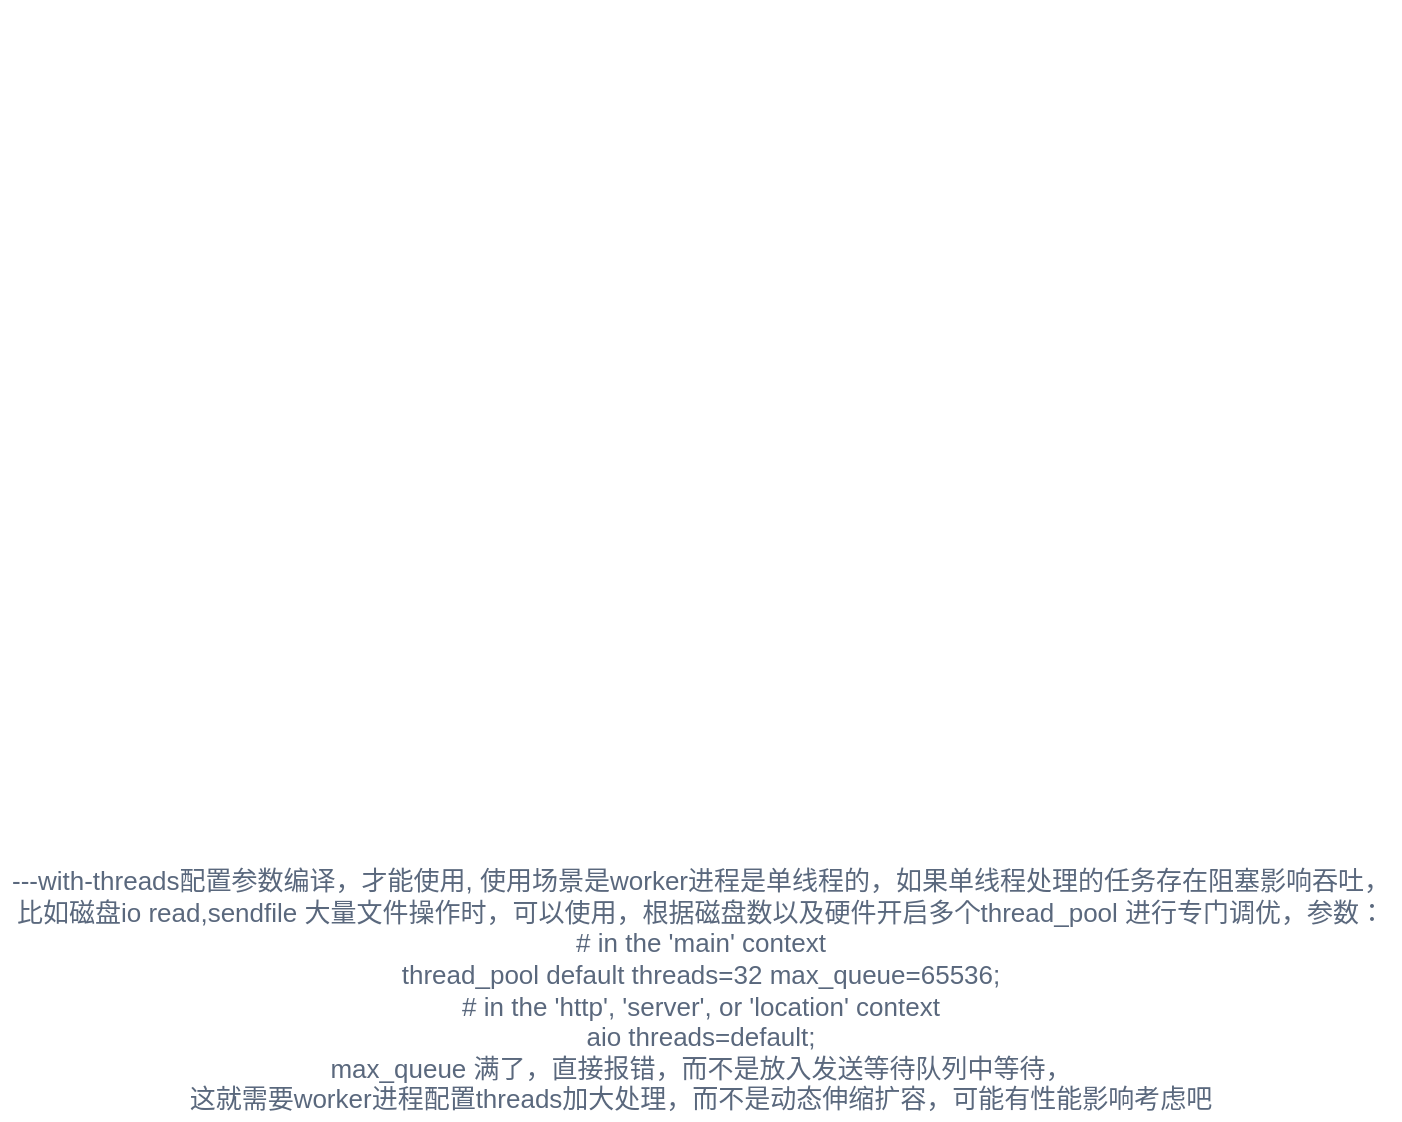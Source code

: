 <mxfile version="15.8.6" type="github">
  <diagram id="FWJPGezK9j8gdbF37r2M" name="Page-1">
    <mxGraphModel dx="946" dy="603" grid="1" gridSize="10" guides="1" tooltips="1" connect="1" arrows="1" fold="1" page="1" pageScale="1" pageWidth="827" pageHeight="1169" math="0" shadow="0">
      <root>
        <mxCell id="0" />
        <mxCell id="1" parent="0" />
        <mxCell id="SzUL2O4MbR3VGQP7T_4b-2" value="" style="shape=image;verticalLabelPosition=bottom;labelBackgroundColor=#ffffff;verticalAlign=top;aspect=fixed;imageAspect=0;image=https://www.nginx.com/wp-content/uploads/2016/07/thread-pools-worker-process-event-cycle.png;" vertex="1" parent="1">
          <mxGeometry x="80" y="210" width="676.42" height="320" as="geometry" />
        </mxCell>
        <mxCell id="SzUL2O4MbR3VGQP7T_4b-3" value="---with-threads配置参数编译，才能使用, 使用场景是worker进程是单线程的，如果单线程处理的任务存在阻塞影响吞吐，&lt;br style=&quot;font-size: 13px&quot;&gt;比如磁盘io read,sendfile 大量文件操作时，可以使用，根据磁盘数以及硬件开启多个thread_pool 进行专门调优，参数：&lt;br style=&quot;font-size: 13px&quot;&gt;&lt;div style=&quot;font-size: 13px&quot;&gt;# in the &#39;main&#39; context&lt;/div&gt;&lt;div style=&quot;font-size: 13px&quot;&gt;thread_pool default threads=32 max_queue=65536;&lt;/div&gt;&lt;div style=&quot;font-size: 13px&quot;&gt;# in the &#39;http&#39;, &#39;server&#39;, or &#39;location&#39; context&lt;/div&gt;&lt;div style=&quot;font-size: 13px&quot;&gt;aio threads=default;&lt;/div&gt;&lt;div style=&quot;font-size: 13px&quot;&gt;max_queue&amp;nbsp;满了，直接报错，而不是放入发送等待队列中等待，&lt;/div&gt;&lt;div style=&quot;font-size: 13px&quot;&gt;这就需要worker进程配置threads加大处理，而不是动态伸缩扩容，可能有性能影响考虑吧&lt;br&gt;&lt;/div&gt;" style="text;html=1;align=center;verticalAlign=middle;resizable=0;points=[];autosize=1;strokeColor=none;fillColor=none;fontSize=13;fontColor=#5A687D;fontStyle=0" vertex="1" parent="1">
          <mxGeometry x="64" y="640" width="700" height="130" as="geometry" />
        </mxCell>
      </root>
    </mxGraphModel>
  </diagram>
</mxfile>
